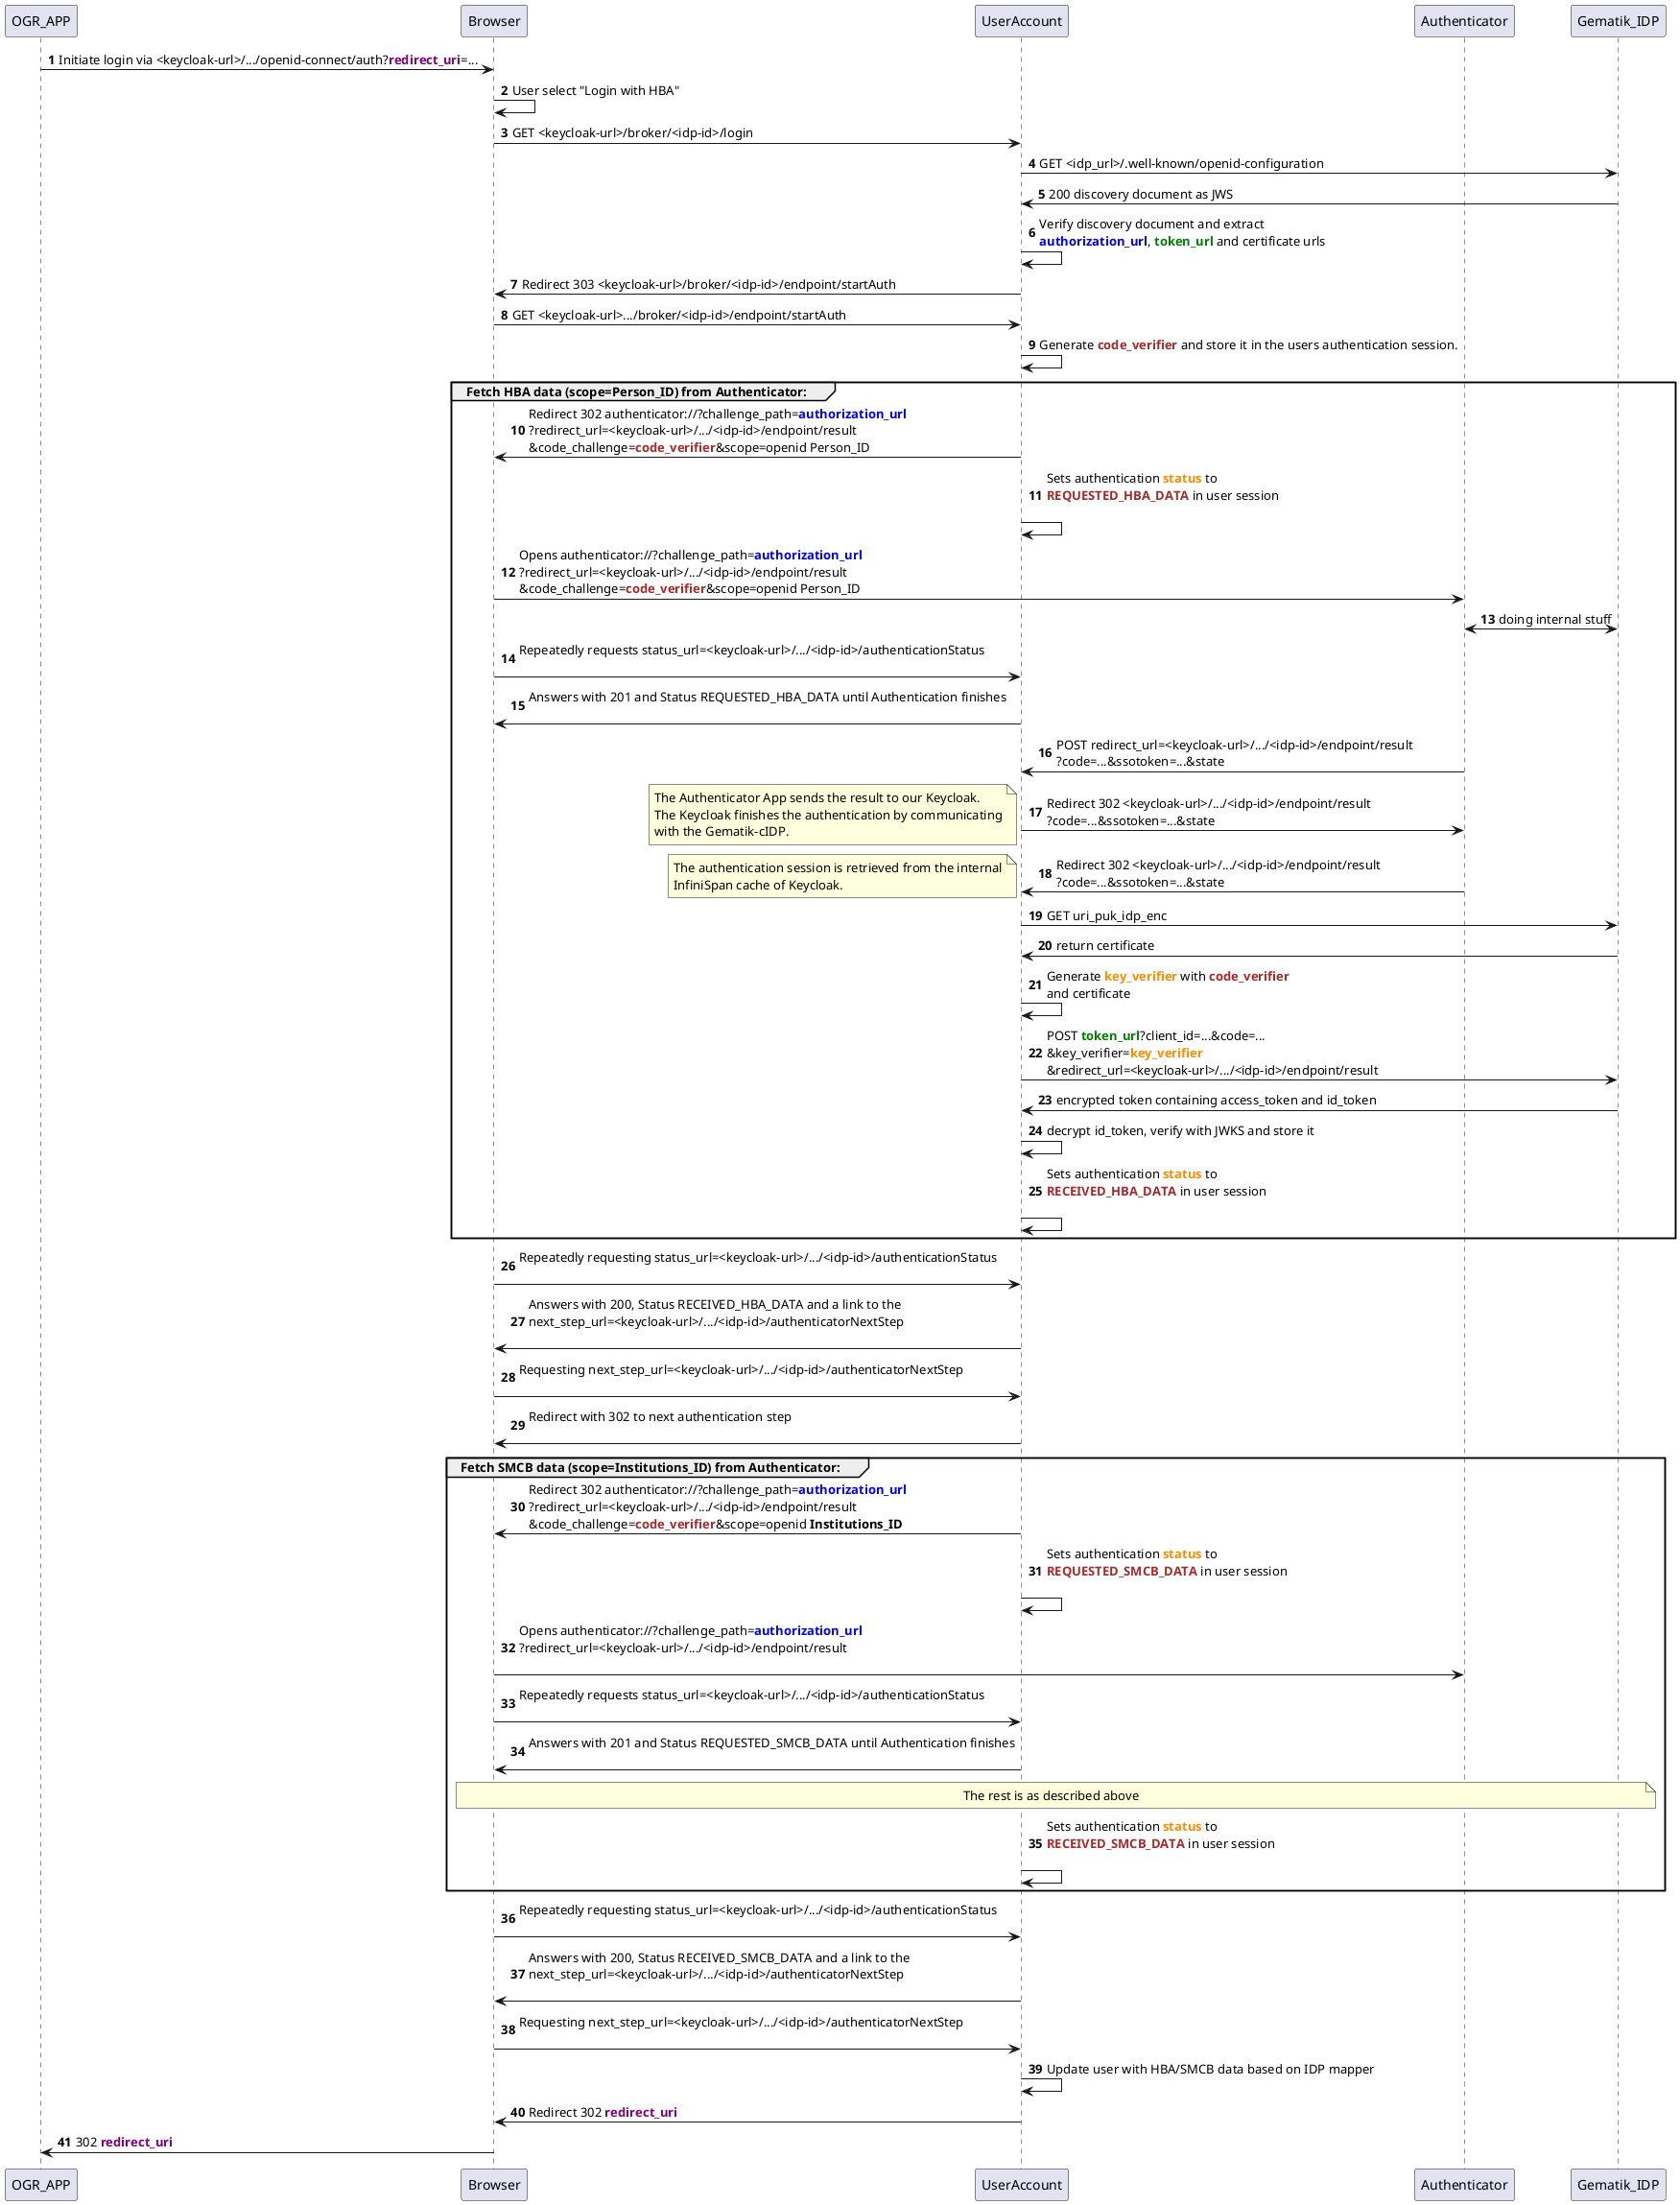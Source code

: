 @startuml ogr

participant OGR_APP order 0
participant Browser order 1
participant UserAccount order 2
participant Authenticator order 3
participant Gematik_IDP order 4

autonumber

OGR_APP -> Browser: Initiate login via <keycloak-url>/.../openid-connect/auth?<font color=purple><b>redirect_uri</font>=...
Browser -> Browser: User select "Login with HBA"
Browser -> UserAccount: GET <keycloak-url>/broker/<idp-id>/login
UserAccount -> Gematik_IDP: GET <idp_url>/.well-known/openid-configuration
Gematik_IDP -> UserAccount: 200 discovery document as JWS
UserAccount -> UserAccount: Verify discovery document and extract\n\
<font color=blue><b>authorization_url</font>, <font color=green><b>token_url</font> and certificate urls
UserAccount -> Browser: Redirect 303 <keycloak-url>/broker/<idp-id>/endpoint/startAuth
Browser -> UserAccount: GET <keycloak-url>.../broker/<idp-id>/endpoint/startAuth
UserAccount -> UserAccount: Generate <font color=brown><b>code_verifier</font> and store it in the users authentication session.

group Fetch HBA data (scope=<b>Person_ID</b>) from Authenticator:
UserAccount -> Browser: Redirect 302 authenticator://?challenge_path=<font color=blue><b>authorization_url</font>\n\
?redirect_url=<keycloak-url>/.../<idp-id>/endpoint/result\n\
&code_challenge=<font color=brown><b>code_verifier</font>&scope=openid Person_ID
UserAccount -> UserAccount: Sets authentication <font color=darkorange><b>status</font> to\n\
<font color=brown><b>REQUESTED_HBA_DATA</font> in user session\n
Browser -> Authenticator: Opens authenticator://?challenge_path=<font color=blue><b>authorization_url</font>\n\
?redirect_url=<keycloak-url>/.../<idp-id>/endpoint/result\n\
&code_challenge=<font color=brown><b>code_verifier</font>&scope=openid Person_ID
Authenticator <-> Gematik_IDP: doing internal stuff

Browser -> UserAccount: Repeatedly requests status_url=<keycloak-url>/.../<idp-id>/authenticationStatus\n
UserAccount -> Browser: Answers with 201 and Status REQUESTED_HBA_DATA until Authentication finishes\n

Authenticator -> UserAccount: POST redirect_url=<keycloak-url>/.../<idp-id>/endpoint/result\n\
?code=...&ssotoken=...&state
UserAccount -> Authenticator: Redirect 302 <keycloak-url>/.../<idp-id>/endpoint/result\n\
?code=...&ssotoken=...&state
note left
The Authenticator App sends the result to our Keycloak.
The Keycloak finishes the authentication by communicating
with the Gematik-cIDP. 
end note
Authenticator -> UserAccount: Redirect 302 <keycloak-url>/.../<idp-id>/endpoint/result\n\
?code=...&ssotoken=...&state
note left
The authentication session is retrieved from the internal
InfiniSpan cache of Keycloak.
end note
UserAccount -> Gematik_IDP: GET uri_puk_idp_enc
Gematik_IDP -> UserAccount: return certificate
UserAccount -> UserAccount: Generate <font color=darkorange><b>key_verifier</font> with <font color=brown><b>code_verifier</font>\n\
and certificate
UserAccount -> Gematik_IDP: POST <font color=green><b>token_url</font>?client_id=...&code=...\n\
&key_verifier=<font color=darkorange><b>key_verifier</font>\n\
&redirect_url=<keycloak-url>/.../<idp-id>/endpoint/result
Gematik_IDP -> UserAccount: encrypted token containing access_token and id_token
UserAccount -> UserAccount: decrypt id_token, verify with JWKS and store it
UserAccount -> UserAccount: Sets authentication <font color=darkorange><b>status</font> to\n\
<font color=brown><b>RECEIVED_HBA_DATA</font> in user session\n
end

Browser -> UserAccount: Repeatedly requesting status_url=<keycloak-url>/.../<idp-id>/authenticationStatus\n
UserAccount -> Browser: Answers with 200, Status RECEIVED_HBA_DATA and a link to the \n\
next_step_url=<keycloak-url>/.../<idp-id>/authenticatorNextStep\n
Browser -> UserAccount: Requesting next_step_url=<keycloak-url>/.../<idp-id>/authenticatorNextStep\n
UserAccount -> Browser: Redirect with 302 to next authentication step\n

group Fetch SMCB data (scope=<b>Institutions_ID</b>) from Authenticator:
UserAccount -> Browser: Redirect 302 authenticator://?challenge_path=<font color=blue><b>authorization_url</font>\n\
?redirect_url=<keycloak-url>/.../<idp-id>/endpoint/result\n\
&code_challenge=<font color=brown><b>code_verifier</font>&scope=openid <b>Institutions_ID</b>
UserAccount -> UserAccount: Sets authentication <font color=darkorange><b>status</font> to\n\
<font color=brown><b>REQUESTED_SMCB_DATA</font> in user session\n
Browser -> Authenticator: Opens authenticator://?challenge_path=<font color=blue><b>authorization_url</font>\n\
?redirect_url=<keycloak-url>/.../<idp-id>/endpoint/result\n
Browser -> UserAccount: Repeatedly requests status_url=<keycloak-url>/.../<idp-id>/authenticationStatus\n
UserAccount -> Browser: Answers with 201 and Status REQUESTED_SMCB_DATA until Authentication finishes\n
note over Browser, Gematik_IDP: The rest is as described above
UserAccount -> UserAccount: Sets authentication <font color=darkorange><b>status</font> to\n\
<font color=brown><b>RECEIVED_SMCB_DATA</font> in user session\n
end

Browser -> UserAccount: Repeatedly requesting status_url=<keycloak-url>/.../<idp-id>/authenticationStatus\n
UserAccount -> Browser: Answers with 200, Status RECEIVED_SMCB_DATA and a link to the \n\
next_step_url=<keycloak-url>/.../<idp-id>/authenticatorNextStep\n
Browser -> UserAccount: Requesting next_step_url=<keycloak-url>/.../<idp-id>/authenticatorNextStep\n
UserAccount -> UserAccount: Update user with HBA/SMCB data based on IDP mapper
UserAccount -> Browser: Redirect 302 <font color=purple><b>redirect_uri</font>
Browser -> OGR_APP: 302 <font color=purple><b>redirect_uri</font>

@enduml
